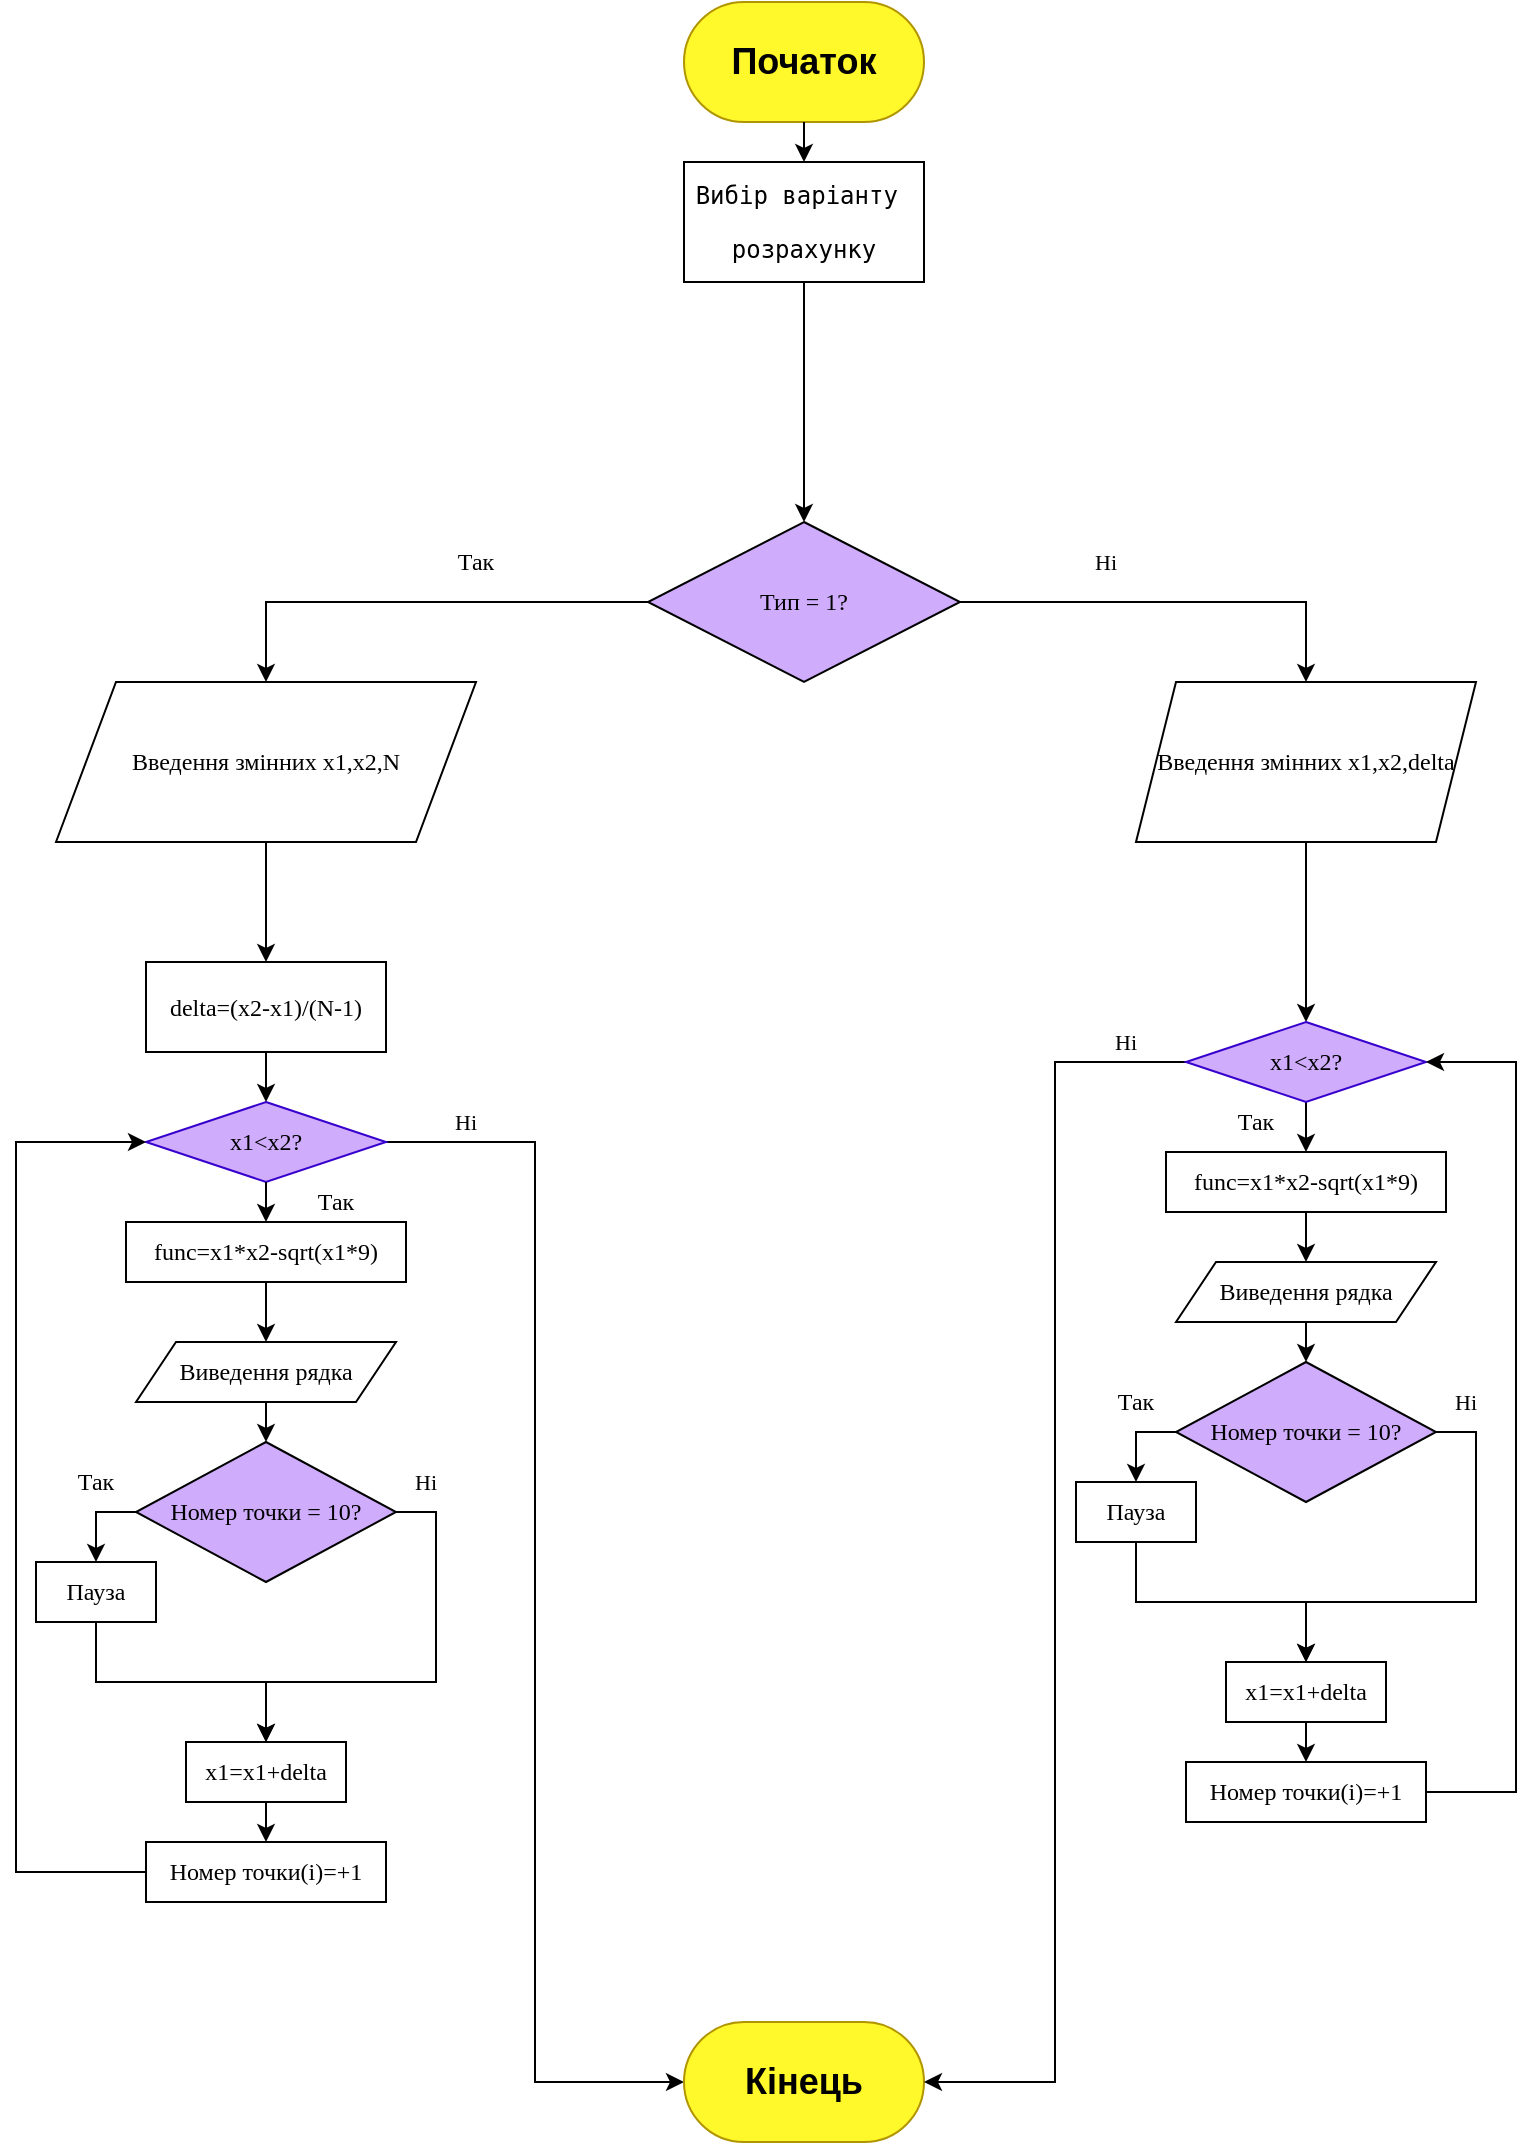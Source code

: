 <mxfile version="15.6.3" type="github">
  <diagram id="VLS5NqmMbzVxLpXSMBqm" name="Page-1">
    <mxGraphModel dx="1141" dy="767" grid="1" gridSize="10" guides="1" tooltips="1" connect="1" arrows="1" fold="1" page="1" pageScale="1" pageWidth="827" pageHeight="1169" math="0" shadow="0">
      <root>
        <mxCell id="0" />
        <mxCell id="1" parent="0" />
        <mxCell id="1VVteqWQs58fJEiQqAZK-1" value="&lt;h2&gt;Початок&lt;/h2&gt;" style="rounded=1;whiteSpace=wrap;html=1;fillColor=#FFF82B;strokeColor=#B09500;fontColor=#000000;arcSize=50;" parent="1" vertex="1">
          <mxGeometry x="354" y="10" width="120" height="60" as="geometry" />
        </mxCell>
        <mxCell id="W5mbhnJ3ZmBV_P2Nozr1-1" style="edgeStyle=orthogonalEdgeStyle;rounded=0;orthogonalLoop=1;jettySize=auto;html=1;exitX=0.5;exitY=1;exitDx=0;exitDy=0;" edge="1" parent="1" source="1VVteqWQs58fJEiQqAZK-2" target="1VVteqWQs58fJEiQqAZK-5">
          <mxGeometry relative="1" as="geometry" />
        </mxCell>
        <mxCell id="1VVteqWQs58fJEiQqAZK-2" value="&lt;pre&gt;Вибір варіанту &lt;/pre&gt;&lt;pre&gt;розрахунку&lt;/pre&gt;" style="rounded=0;whiteSpace=wrap;html=1;labelBackgroundColor=none;fontFamily=Garamond;" parent="1" vertex="1">
          <mxGeometry x="354" y="90" width="120" height="60" as="geometry" />
        </mxCell>
        <mxCell id="1VVteqWQs58fJEiQqAZK-82" style="edgeStyle=orthogonalEdgeStyle;rounded=0;orthogonalLoop=1;jettySize=auto;html=1;exitX=0;exitY=0.5;exitDx=0;exitDy=0;entryX=0.5;entryY=0;entryDx=0;entryDy=0;fontFamily=Comic Sans MS;fontSize=11;fontColor=#000000;" parent="1" source="1VVteqWQs58fJEiQqAZK-5" target="1VVteqWQs58fJEiQqAZK-6" edge="1">
          <mxGeometry relative="1" as="geometry" />
        </mxCell>
        <mxCell id="1VVteqWQs58fJEiQqAZK-5" value="Тип = 1?" style="rhombus;whiteSpace=wrap;html=1;labelBackgroundColor=none;fontFamily=Comic Sans MS;fontColor=#000000;fillColor=#CFACFC;" parent="1" vertex="1">
          <mxGeometry x="336" y="270" width="156" height="80" as="geometry" />
        </mxCell>
        <mxCell id="W5mbhnJ3ZmBV_P2Nozr1-2" value="" style="edgeStyle=orthogonalEdgeStyle;rounded=0;orthogonalLoop=1;jettySize=auto;html=1;" edge="1" parent="1" source="1VVteqWQs58fJEiQqAZK-6" target="1VVteqWQs58fJEiQqAZK-19">
          <mxGeometry relative="1" as="geometry" />
        </mxCell>
        <mxCell id="1VVteqWQs58fJEiQqAZK-6" value="Введення змінних х1,х2,N" style="shape=parallelogram;perimeter=parallelogramPerimeter;whiteSpace=wrap;html=1;fixedSize=1;labelBackgroundColor=none;fontFamily=Comic Sans MS;fontColor=#000000;size=30.0;" parent="1" vertex="1">
          <mxGeometry x="40" y="350" width="210" height="80" as="geometry" />
        </mxCell>
        <mxCell id="W5mbhnJ3ZmBV_P2Nozr1-5" value="" style="edgeStyle=orthogonalEdgeStyle;rounded=0;orthogonalLoop=1;jettySize=auto;html=1;" edge="1" parent="1" source="1VVteqWQs58fJEiQqAZK-7" target="1VVteqWQs58fJEiQqAZK-52">
          <mxGeometry relative="1" as="geometry" />
        </mxCell>
        <mxCell id="1VVteqWQs58fJEiQqAZK-7" value="Введення змінних х1,х2,delta" style="shape=parallelogram;perimeter=parallelogramPerimeter;whiteSpace=wrap;html=1;fixedSize=1;labelBackgroundColor=none;fontFamily=Comic Sans MS;fontColor=#000000;size=20;" parent="1" vertex="1">
          <mxGeometry x="580" y="350" width="170" height="80" as="geometry" />
        </mxCell>
        <mxCell id="1VVteqWQs58fJEiQqAZK-8" value="" style="endArrow=classic;html=1;rounded=0;fontFamily=Comic Sans MS;fontColor=#000000;entryX=0.5;entryY=0;entryDx=0;entryDy=0;exitX=0.5;exitY=1;exitDx=0;exitDy=0;" parent="1" source="1VVteqWQs58fJEiQqAZK-1" target="1VVteqWQs58fJEiQqAZK-2" edge="1">
          <mxGeometry width="50" height="50" relative="1" as="geometry">
            <mxPoint x="440" y="430" as="sourcePoint" />
            <mxPoint x="490" y="380" as="targetPoint" />
          </mxGeometry>
        </mxCell>
        <mxCell id="1VVteqWQs58fJEiQqAZK-16" value="" style="endArrow=classic;html=1;rounded=0;fontFamily=Comic Sans MS;fontColor=#000000;entryX=0.5;entryY=0;entryDx=0;entryDy=0;exitX=1;exitY=0.5;exitDx=0;exitDy=0;" parent="1" source="1VVteqWQs58fJEiQqAZK-5" target="1VVteqWQs58fJEiQqAZK-7" edge="1">
          <mxGeometry width="50" height="50" relative="1" as="geometry">
            <mxPoint x="440" y="430" as="sourcePoint" />
            <mxPoint x="490" y="380" as="targetPoint" />
            <Array as="points">
              <mxPoint x="665" y="310" />
            </Array>
          </mxGeometry>
        </mxCell>
        <mxCell id="1VVteqWQs58fJEiQqAZK-19" value="delta=(x2-x1)/(N-1)" style="rounded=0;whiteSpace=wrap;html=1;labelBackgroundColor=none;fontFamily=Comic Sans MS;fontColor=#000000;" parent="1" vertex="1">
          <mxGeometry x="85" y="490" width="120" height="45" as="geometry" />
        </mxCell>
        <mxCell id="1VVteqWQs58fJEiQqAZK-45" style="edgeStyle=orthogonalEdgeStyle;rounded=0;orthogonalLoop=1;jettySize=auto;html=1;exitX=1;exitY=0.5;exitDx=0;exitDy=0;entryX=0;entryY=0.5;entryDx=0;entryDy=0;fontFamily=Comic Sans MS;fontSize=11;fontColor=#000000;" parent="1" source="1VVteqWQs58fJEiQqAZK-21" target="1VVteqWQs58fJEiQqAZK-44" edge="1">
          <mxGeometry relative="1" as="geometry" />
        </mxCell>
        <mxCell id="1VVteqWQs58fJEiQqAZK-21" value="x1&amp;lt;x2?" style="rhombus;whiteSpace=wrap;html=1;labelBackgroundColor=none;fontFamily=Comic Sans MS;fontColor=#000000;fillColor=#CFACFC;strokeColor=#3700CC;" parent="1" vertex="1">
          <mxGeometry x="85" y="560" width="120" height="40" as="geometry" />
        </mxCell>
        <mxCell id="1VVteqWQs58fJEiQqAZK-32" style="edgeStyle=orthogonalEdgeStyle;rounded=0;orthogonalLoop=1;jettySize=auto;html=1;exitX=0.5;exitY=1;exitDx=0;exitDy=0;entryX=0.5;entryY=0;entryDx=0;entryDy=0;fontFamily=Comic Sans MS;fontColor=#000000;" parent="1" source="1VVteqWQs58fJEiQqAZK-22" target="1VVteqWQs58fJEiQqAZK-27" edge="1">
          <mxGeometry relative="1" as="geometry" />
        </mxCell>
        <mxCell id="1VVteqWQs58fJEiQqAZK-22" value="func=x1*x2-sqrt(x1*9)" style="rounded=0;whiteSpace=wrap;html=1;labelBackgroundColor=none;fontFamily=Comic Sans MS;fontColor=#000000;" parent="1" vertex="1">
          <mxGeometry x="75" y="620" width="140" height="30" as="geometry" />
        </mxCell>
        <mxCell id="1VVteqWQs58fJEiQqAZK-23" value="" style="endArrow=classic;html=1;rounded=0;fontFamily=Comic Sans MS;fontColor=#000000;exitX=0.5;exitY=1;exitDx=0;exitDy=0;" parent="1" source="1VVteqWQs58fJEiQqAZK-19" target="1VVteqWQs58fJEiQqAZK-21" edge="1">
          <mxGeometry width="50" height="50" relative="1" as="geometry">
            <mxPoint x="340" y="600" as="sourcePoint" />
            <mxPoint x="390" y="550" as="targetPoint" />
          </mxGeometry>
        </mxCell>
        <mxCell id="1VVteqWQs58fJEiQqAZK-26" value="" style="endArrow=classic;html=1;rounded=0;fontFamily=Comic Sans MS;fontColor=#000000;exitX=0.5;exitY=1;exitDx=0;exitDy=0;" parent="1" source="1VVteqWQs58fJEiQqAZK-21" target="1VVteqWQs58fJEiQqAZK-22" edge="1">
          <mxGeometry width="50" height="50" relative="1" as="geometry">
            <mxPoint x="340" y="600" as="sourcePoint" />
            <mxPoint x="390" y="550" as="targetPoint" />
          </mxGeometry>
        </mxCell>
        <mxCell id="1VVteqWQs58fJEiQqAZK-33" style="edgeStyle=orthogonalEdgeStyle;rounded=0;orthogonalLoop=1;jettySize=auto;html=1;exitX=0.5;exitY=1;exitDx=0;exitDy=0;entryX=0.5;entryY=0;entryDx=0;entryDy=0;fontFamily=Comic Sans MS;fontColor=#000000;" parent="1" source="1VVteqWQs58fJEiQqAZK-27" target="1VVteqWQs58fJEiQqAZK-29" edge="1">
          <mxGeometry relative="1" as="geometry" />
        </mxCell>
        <mxCell id="1VVteqWQs58fJEiQqAZK-27" value="Виведення рядка" style="shape=parallelogram;perimeter=parallelogramPerimeter;whiteSpace=wrap;html=1;fixedSize=1;labelBackgroundColor=none;fontFamily=Comic Sans MS;fontColor=#000000;" parent="1" vertex="1">
          <mxGeometry x="80" y="680" width="130" height="30" as="geometry" />
        </mxCell>
        <mxCell id="1VVteqWQs58fJEiQqAZK-31" style="edgeStyle=orthogonalEdgeStyle;rounded=0;orthogonalLoop=1;jettySize=auto;html=1;exitX=0;exitY=0.5;exitDx=0;exitDy=0;entryX=0.5;entryY=0;entryDx=0;entryDy=0;fontFamily=Comic Sans MS;fontColor=#000000;" parent="1" source="1VVteqWQs58fJEiQqAZK-29" target="1VVteqWQs58fJEiQqAZK-30" edge="1">
          <mxGeometry relative="1" as="geometry" />
        </mxCell>
        <mxCell id="1VVteqWQs58fJEiQqAZK-37" style="edgeStyle=orthogonalEdgeStyle;rounded=0;orthogonalLoop=1;jettySize=auto;html=1;exitX=1;exitY=0.5;exitDx=0;exitDy=0;entryX=0.5;entryY=0;entryDx=0;entryDy=0;fontFamily=Comic Sans MS;fontColor=#000000;" parent="1" source="1VVteqWQs58fJEiQqAZK-29" target="1VVteqWQs58fJEiQqAZK-34" edge="1">
          <mxGeometry relative="1" as="geometry">
            <Array as="points">
              <mxPoint x="230" y="765" />
              <mxPoint x="230" y="850" />
              <mxPoint x="145" y="850" />
            </Array>
          </mxGeometry>
        </mxCell>
        <mxCell id="1VVteqWQs58fJEiQqAZK-29" value="Номер точки = 10?" style="rhombus;whiteSpace=wrap;html=1;labelBackgroundColor=none;fontFamily=Comic Sans MS;fontColor=#000000;fillColor=#CFACFC;" parent="1" vertex="1">
          <mxGeometry x="80" y="730" width="130" height="70" as="geometry" />
        </mxCell>
        <mxCell id="1VVteqWQs58fJEiQqAZK-36" style="edgeStyle=orthogonalEdgeStyle;rounded=0;orthogonalLoop=1;jettySize=auto;html=1;exitX=0.5;exitY=1;exitDx=0;exitDy=0;entryX=0.5;entryY=0;entryDx=0;entryDy=0;fontFamily=Comic Sans MS;fontColor=#000000;" parent="1" source="1VVteqWQs58fJEiQqAZK-30" target="1VVteqWQs58fJEiQqAZK-34" edge="1">
          <mxGeometry relative="1" as="geometry">
            <Array as="points">
              <mxPoint x="60" y="850" />
              <mxPoint x="145" y="850" />
            </Array>
          </mxGeometry>
        </mxCell>
        <mxCell id="1VVteqWQs58fJEiQqAZK-30" value="Пауза" style="rounded=0;whiteSpace=wrap;html=1;labelBackgroundColor=none;fontFamily=Comic Sans MS;fontColor=#000000;" parent="1" vertex="1">
          <mxGeometry x="30" y="790" width="60" height="30" as="geometry" />
        </mxCell>
        <mxCell id="1VVteqWQs58fJEiQqAZK-39" style="edgeStyle=orthogonalEdgeStyle;rounded=0;orthogonalLoop=1;jettySize=auto;html=1;exitX=0.5;exitY=1;exitDx=0;exitDy=0;entryX=0.5;entryY=0;entryDx=0;entryDy=0;fontFamily=Comic Sans MS;fontColor=#000000;" parent="1" source="1VVteqWQs58fJEiQqAZK-34" target="1VVteqWQs58fJEiQqAZK-35" edge="1">
          <mxGeometry relative="1" as="geometry" />
        </mxCell>
        <mxCell id="1VVteqWQs58fJEiQqAZK-34" value="х1=х1+delta" style="rounded=0;whiteSpace=wrap;html=1;labelBackgroundColor=none;fontFamily=Comic Sans MS;fontColor=#000000;" parent="1" vertex="1">
          <mxGeometry x="105" y="880" width="80" height="30" as="geometry" />
        </mxCell>
        <mxCell id="1VVteqWQs58fJEiQqAZK-38" style="edgeStyle=orthogonalEdgeStyle;rounded=0;orthogonalLoop=1;jettySize=auto;html=1;exitX=0;exitY=0.5;exitDx=0;exitDy=0;entryX=0;entryY=0.5;entryDx=0;entryDy=0;fontFamily=Comic Sans MS;fontColor=#000000;" parent="1" source="1VVteqWQs58fJEiQqAZK-35" target="1VVteqWQs58fJEiQqAZK-21" edge="1">
          <mxGeometry relative="1" as="geometry">
            <Array as="points">
              <mxPoint x="20" y="945" />
              <mxPoint x="20" y="580" />
            </Array>
          </mxGeometry>
        </mxCell>
        <mxCell id="1VVteqWQs58fJEiQqAZK-35" value="Номер точки(і)=+1" style="rounded=0;whiteSpace=wrap;html=1;labelBackgroundColor=none;fontFamily=Comic Sans MS;fontColor=#000000;" parent="1" vertex="1">
          <mxGeometry x="85" y="930" width="120" height="30" as="geometry" />
        </mxCell>
        <mxCell id="1VVteqWQs58fJEiQqAZK-40" value="Так" style="text;html=1;strokeColor=none;fillColor=none;align=center;verticalAlign=middle;whiteSpace=wrap;rounded=0;labelBackgroundColor=none;fontFamily=Comic Sans MS;fontColor=#000000;" parent="1" vertex="1">
          <mxGeometry x="160" y="600" width="40" height="20" as="geometry" />
        </mxCell>
        <mxCell id="1VVteqWQs58fJEiQqAZK-41" value="Так" style="text;html=1;strokeColor=none;fillColor=none;align=center;verticalAlign=middle;whiteSpace=wrap;rounded=0;labelBackgroundColor=none;fontFamily=Comic Sans MS;fontColor=#000000;" parent="1" vertex="1">
          <mxGeometry x="230" y="280" width="40" height="20" as="geometry" />
        </mxCell>
        <mxCell id="1VVteqWQs58fJEiQqAZK-43" value="Ні" style="text;html=1;strokeColor=none;fillColor=none;align=center;verticalAlign=middle;whiteSpace=wrap;rounded=0;labelBackgroundColor=none;fontFamily=Comic Sans MS;fontSize=11;fontColor=#000000;" parent="1" vertex="1">
          <mxGeometry x="550" y="280" width="30" height="20" as="geometry" />
        </mxCell>
        <mxCell id="1VVteqWQs58fJEiQqAZK-44" value="&lt;h2&gt;Кінець&lt;/h2&gt;" style="rounded=1;whiteSpace=wrap;html=1;fillColor=#FFF82B;strokeColor=#B09500;fontColor=#000000;arcSize=50;" parent="1" vertex="1">
          <mxGeometry x="354" y="1020" width="120" height="60" as="geometry" />
        </mxCell>
        <mxCell id="1VVteqWQs58fJEiQqAZK-46" value="Ні" style="text;html=1;strokeColor=none;fillColor=none;align=center;verticalAlign=middle;whiteSpace=wrap;rounded=0;labelBackgroundColor=none;fontFamily=Comic Sans MS;fontSize=11;fontColor=#000000;" parent="1" vertex="1">
          <mxGeometry x="230" y="560" width="30" height="20" as="geometry" />
        </mxCell>
        <mxCell id="1VVteqWQs58fJEiQqAZK-50" value="Так" style="text;html=1;strokeColor=none;fillColor=none;align=center;verticalAlign=middle;whiteSpace=wrap;rounded=0;labelBackgroundColor=none;fontFamily=Comic Sans MS;fontColor=#000000;" parent="1" vertex="1">
          <mxGeometry x="40" y="740" width="40" height="20" as="geometry" />
        </mxCell>
        <mxCell id="1VVteqWQs58fJEiQqAZK-51" value="Ні" style="text;html=1;strokeColor=none;fillColor=none;align=center;verticalAlign=middle;whiteSpace=wrap;rounded=0;labelBackgroundColor=none;fontFamily=Comic Sans MS;fontSize=11;fontColor=#000000;" parent="1" vertex="1">
          <mxGeometry x="210" y="740" width="30" height="20" as="geometry" />
        </mxCell>
        <mxCell id="1VVteqWQs58fJEiQqAZK-55" value="" style="edgeStyle=orthogonalEdgeStyle;rounded=0;orthogonalLoop=1;jettySize=auto;html=1;fontFamily=Comic Sans MS;fontSize=11;fontColor=#000000;" parent="1" source="1VVteqWQs58fJEiQqAZK-52" target="1VVteqWQs58fJEiQqAZK-54" edge="1">
          <mxGeometry relative="1" as="geometry" />
        </mxCell>
        <mxCell id="1VVteqWQs58fJEiQqAZK-80" style="edgeStyle=orthogonalEdgeStyle;rounded=0;orthogonalLoop=1;jettySize=auto;html=1;exitX=0;exitY=0.5;exitDx=0;exitDy=0;entryX=1;entryY=0.5;entryDx=0;entryDy=0;fontFamily=Comic Sans MS;fontSize=11;fontColor=#000000;" parent="1" source="1VVteqWQs58fJEiQqAZK-52" target="1VVteqWQs58fJEiQqAZK-44" edge="1">
          <mxGeometry relative="1" as="geometry" />
        </mxCell>
        <mxCell id="1VVteqWQs58fJEiQqAZK-52" value="x1&amp;lt;x2?" style="rhombus;whiteSpace=wrap;html=1;labelBackgroundColor=none;fontFamily=Comic Sans MS;fontColor=#000000;fillColor=#CFACFC;strokeColor=#3700CC;" parent="1" vertex="1">
          <mxGeometry x="605" y="520" width="120" height="40" as="geometry" />
        </mxCell>
        <mxCell id="1VVteqWQs58fJEiQqAZK-77" value="" style="edgeStyle=orthogonalEdgeStyle;rounded=0;orthogonalLoop=1;jettySize=auto;html=1;fontFamily=Comic Sans MS;fontSize=11;fontColor=#000000;entryX=0.5;entryY=0;entryDx=0;entryDy=0;" parent="1" source="1VVteqWQs58fJEiQqAZK-54" target="1VVteqWQs58fJEiQqAZK-66" edge="1">
          <mxGeometry relative="1" as="geometry" />
        </mxCell>
        <mxCell id="1VVteqWQs58fJEiQqAZK-54" value="func=x1*x2-sqrt(x1*9)" style="rounded=0;whiteSpace=wrap;html=1;labelBackgroundColor=none;fontFamily=Comic Sans MS;fontColor=#000000;" parent="1" vertex="1">
          <mxGeometry x="595" y="585" width="140" height="30" as="geometry" />
        </mxCell>
        <mxCell id="1VVteqWQs58fJEiQqAZK-65" style="edgeStyle=orthogonalEdgeStyle;rounded=0;orthogonalLoop=1;jettySize=auto;html=1;exitX=0.5;exitY=1;exitDx=0;exitDy=0;entryX=0.5;entryY=0;entryDx=0;entryDy=0;fontFamily=Comic Sans MS;fontColor=#000000;" parent="1" source="1VVteqWQs58fJEiQqAZK-66" target="1VVteqWQs58fJEiQqAZK-69" edge="1">
          <mxGeometry relative="1" as="geometry" />
        </mxCell>
        <mxCell id="1VVteqWQs58fJEiQqAZK-66" value="Виведення рядка" style="shape=parallelogram;perimeter=parallelogramPerimeter;whiteSpace=wrap;html=1;fixedSize=1;labelBackgroundColor=none;fontFamily=Comic Sans MS;fontColor=#000000;" parent="1" vertex="1">
          <mxGeometry x="600" y="640" width="130" height="30" as="geometry" />
        </mxCell>
        <mxCell id="1VVteqWQs58fJEiQqAZK-67" style="edgeStyle=orthogonalEdgeStyle;rounded=0;orthogonalLoop=1;jettySize=auto;html=1;exitX=0;exitY=0.5;exitDx=0;exitDy=0;entryX=0.5;entryY=0;entryDx=0;entryDy=0;fontFamily=Comic Sans MS;fontColor=#000000;" parent="1" source="1VVteqWQs58fJEiQqAZK-69" target="1VVteqWQs58fJEiQqAZK-71" edge="1">
          <mxGeometry relative="1" as="geometry" />
        </mxCell>
        <mxCell id="1VVteqWQs58fJEiQqAZK-68" style="edgeStyle=orthogonalEdgeStyle;rounded=0;orthogonalLoop=1;jettySize=auto;html=1;exitX=1;exitY=0.5;exitDx=0;exitDy=0;entryX=0.5;entryY=0;entryDx=0;entryDy=0;fontFamily=Comic Sans MS;fontColor=#000000;" parent="1" source="1VVteqWQs58fJEiQqAZK-69" target="1VVteqWQs58fJEiQqAZK-73" edge="1">
          <mxGeometry relative="1" as="geometry">
            <Array as="points">
              <mxPoint x="750" y="725" />
              <mxPoint x="750" y="810" />
              <mxPoint x="665" y="810" />
            </Array>
          </mxGeometry>
        </mxCell>
        <mxCell id="1VVteqWQs58fJEiQqAZK-69" value="Номер точки = 10?" style="rhombus;whiteSpace=wrap;html=1;labelBackgroundColor=none;fontFamily=Comic Sans MS;fontColor=#000000;fillColor=#CFACFC;" parent="1" vertex="1">
          <mxGeometry x="600" y="690" width="130" height="70" as="geometry" />
        </mxCell>
        <mxCell id="1VVteqWQs58fJEiQqAZK-70" style="edgeStyle=orthogonalEdgeStyle;rounded=0;orthogonalLoop=1;jettySize=auto;html=1;exitX=0.5;exitY=1;exitDx=0;exitDy=0;entryX=0.5;entryY=0;entryDx=0;entryDy=0;fontFamily=Comic Sans MS;fontColor=#000000;" parent="1" source="1VVteqWQs58fJEiQqAZK-71" target="1VVteqWQs58fJEiQqAZK-73" edge="1">
          <mxGeometry relative="1" as="geometry">
            <Array as="points">
              <mxPoint x="580" y="810" />
              <mxPoint x="665" y="810" />
            </Array>
          </mxGeometry>
        </mxCell>
        <mxCell id="1VVteqWQs58fJEiQqAZK-71" value="Пауза" style="rounded=0;whiteSpace=wrap;html=1;labelBackgroundColor=none;fontFamily=Comic Sans MS;fontColor=#000000;" parent="1" vertex="1">
          <mxGeometry x="550" y="750" width="60" height="30" as="geometry" />
        </mxCell>
        <mxCell id="1VVteqWQs58fJEiQqAZK-72" style="edgeStyle=orthogonalEdgeStyle;rounded=0;orthogonalLoop=1;jettySize=auto;html=1;exitX=0.5;exitY=1;exitDx=0;exitDy=0;entryX=0.5;entryY=0;entryDx=0;entryDy=0;fontFamily=Comic Sans MS;fontColor=#000000;" parent="1" source="1VVteqWQs58fJEiQqAZK-73" target="1VVteqWQs58fJEiQqAZK-74" edge="1">
          <mxGeometry relative="1" as="geometry" />
        </mxCell>
        <mxCell id="1VVteqWQs58fJEiQqAZK-73" value="х1=х1+delta" style="rounded=0;whiteSpace=wrap;html=1;labelBackgroundColor=none;fontFamily=Comic Sans MS;fontColor=#000000;" parent="1" vertex="1">
          <mxGeometry x="625" y="840" width="80" height="30" as="geometry" />
        </mxCell>
        <mxCell id="1VVteqWQs58fJEiQqAZK-81" style="edgeStyle=orthogonalEdgeStyle;rounded=0;orthogonalLoop=1;jettySize=auto;html=1;exitX=1;exitY=0.5;exitDx=0;exitDy=0;entryX=1;entryY=0.5;entryDx=0;entryDy=0;fontFamily=Comic Sans MS;fontSize=11;fontColor=#000000;" parent="1" source="1VVteqWQs58fJEiQqAZK-74" target="1VVteqWQs58fJEiQqAZK-52" edge="1">
          <mxGeometry relative="1" as="geometry">
            <Array as="points">
              <mxPoint x="770" y="905" />
              <mxPoint x="770" y="540" />
            </Array>
          </mxGeometry>
        </mxCell>
        <mxCell id="1VVteqWQs58fJEiQqAZK-74" value="Номер точки(і)=+1" style="rounded=0;whiteSpace=wrap;html=1;labelBackgroundColor=none;fontFamily=Comic Sans MS;fontColor=#000000;" parent="1" vertex="1">
          <mxGeometry x="605" y="890" width="120" height="30" as="geometry" />
        </mxCell>
        <mxCell id="1VVteqWQs58fJEiQqAZK-75" value="Так" style="text;html=1;strokeColor=none;fillColor=none;align=center;verticalAlign=middle;whiteSpace=wrap;rounded=0;labelBackgroundColor=none;fontFamily=Comic Sans MS;fontColor=#000000;" parent="1" vertex="1">
          <mxGeometry x="560" y="700" width="40" height="20" as="geometry" />
        </mxCell>
        <mxCell id="1VVteqWQs58fJEiQqAZK-76" value="Ні" style="text;html=1;strokeColor=none;fillColor=none;align=center;verticalAlign=middle;whiteSpace=wrap;rounded=0;labelBackgroundColor=none;fontFamily=Comic Sans MS;fontSize=11;fontColor=#000000;" parent="1" vertex="1">
          <mxGeometry x="730" y="700" width="30" height="20" as="geometry" />
        </mxCell>
        <mxCell id="1VVteqWQs58fJEiQqAZK-78" value="Ні" style="text;html=1;strokeColor=none;fillColor=none;align=center;verticalAlign=middle;whiteSpace=wrap;rounded=0;labelBackgroundColor=none;fontFamily=Comic Sans MS;fontSize=11;fontColor=#000000;" parent="1" vertex="1">
          <mxGeometry x="560" y="520" width="30" height="20" as="geometry" />
        </mxCell>
        <mxCell id="1VVteqWQs58fJEiQqAZK-79" value="Так" style="text;html=1;strokeColor=none;fillColor=none;align=center;verticalAlign=middle;whiteSpace=wrap;rounded=0;labelBackgroundColor=none;fontFamily=Comic Sans MS;fontColor=#000000;" parent="1" vertex="1">
          <mxGeometry x="620" y="560" width="40" height="20" as="geometry" />
        </mxCell>
      </root>
    </mxGraphModel>
  </diagram>
</mxfile>
